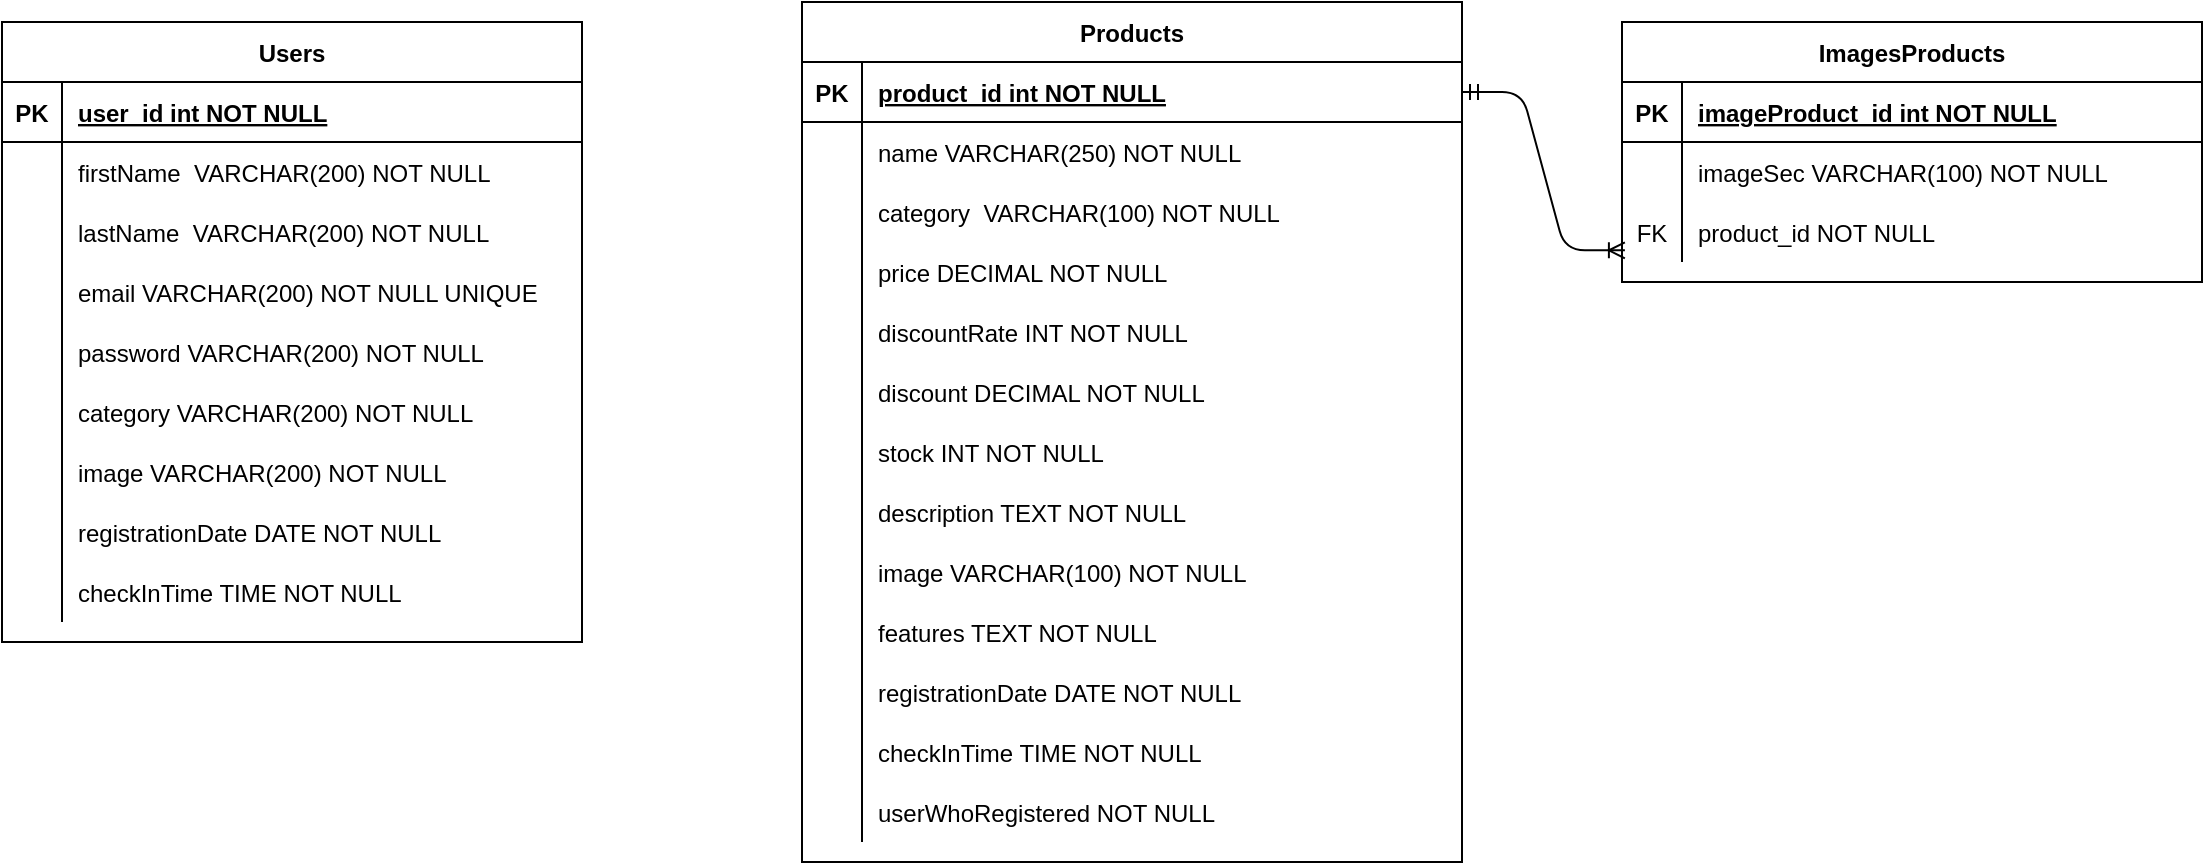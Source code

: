 <mxfile version="14.9.2" type="device"><diagram id="R2lEEEUBdFMjLlhIrx00" name="Page-1"><mxGraphModel dx="1848" dy="579" grid="1" gridSize="10" guides="1" tooltips="1" connect="1" arrows="1" fold="1" page="1" pageScale="1" pageWidth="850" pageHeight="1100" math="0" shadow="0" extFonts="Permanent Marker^https://fonts.googleapis.com/css?family=Permanent+Marker"><root><mxCell id="0"/><mxCell id="1" parent="0"/><mxCell id="C-vyLk0tnHw3VtMMgP7b-23" value="Users" style="shape=table;startSize=30;container=1;collapsible=1;childLayout=tableLayout;fixedRows=1;rowLines=0;fontStyle=1;align=center;resizeLast=1;" parent="1" vertex="1"><mxGeometry x="-10" y="120" width="290" height="310" as="geometry"/></mxCell><mxCell id="C-vyLk0tnHw3VtMMgP7b-24" value="" style="shape=partialRectangle;collapsible=0;dropTarget=0;pointerEvents=0;fillColor=none;points=[[0,0.5],[1,0.5]];portConstraint=eastwest;top=0;left=0;right=0;bottom=1;" parent="C-vyLk0tnHw3VtMMgP7b-23" vertex="1"><mxGeometry y="30" width="290" height="30" as="geometry"/></mxCell><mxCell id="C-vyLk0tnHw3VtMMgP7b-25" value="PK" style="shape=partialRectangle;overflow=hidden;connectable=0;fillColor=none;top=0;left=0;bottom=0;right=0;fontStyle=1;" parent="C-vyLk0tnHw3VtMMgP7b-24" vertex="1"><mxGeometry width="30" height="30" as="geometry"/></mxCell><mxCell id="C-vyLk0tnHw3VtMMgP7b-26" value="user_id int NOT NULL " style="shape=partialRectangle;overflow=hidden;connectable=0;fillColor=none;top=0;left=0;bottom=0;right=0;align=left;spacingLeft=6;fontStyle=5;" parent="C-vyLk0tnHw3VtMMgP7b-24" vertex="1"><mxGeometry x="30" width="260" height="30" as="geometry"/></mxCell><mxCell id="SjRYhdgU4XQCZVVR5Yip-3" value="" style="shape=partialRectangle;collapsible=0;dropTarget=0;pointerEvents=0;fillColor=none;top=0;left=0;bottom=0;right=0;points=[[0,0.5],[1,0.5]];portConstraint=eastwest;" vertex="1" parent="C-vyLk0tnHw3VtMMgP7b-23"><mxGeometry y="60" width="290" height="30" as="geometry"/></mxCell><mxCell id="SjRYhdgU4XQCZVVR5Yip-4" value="" style="shape=partialRectangle;connectable=0;fillColor=none;top=0;left=0;bottom=0;right=0;editable=1;overflow=hidden;" vertex="1" parent="SjRYhdgU4XQCZVVR5Yip-3"><mxGeometry width="30" height="30" as="geometry"/></mxCell><mxCell id="SjRYhdgU4XQCZVVR5Yip-5" value="firstName  VARCHAR(200) NOT NULL" style="shape=partialRectangle;connectable=0;fillColor=none;top=0;left=0;bottom=0;right=0;align=left;spacingLeft=6;overflow=hidden;" vertex="1" parent="SjRYhdgU4XQCZVVR5Yip-3"><mxGeometry x="30" width="260" height="30" as="geometry"/></mxCell><mxCell id="SjRYhdgU4XQCZVVR5Yip-7" value="" style="shape=partialRectangle;collapsible=0;dropTarget=0;pointerEvents=0;fillColor=none;top=0;left=0;bottom=0;right=0;points=[[0,0.5],[1,0.5]];portConstraint=eastwest;" vertex="1" parent="C-vyLk0tnHw3VtMMgP7b-23"><mxGeometry y="90" width="290" height="30" as="geometry"/></mxCell><mxCell id="SjRYhdgU4XQCZVVR5Yip-8" value="" style="shape=partialRectangle;connectable=0;fillColor=none;top=0;left=0;bottom=0;right=0;editable=1;overflow=hidden;" vertex="1" parent="SjRYhdgU4XQCZVVR5Yip-7"><mxGeometry width="30" height="30" as="geometry"/></mxCell><mxCell id="SjRYhdgU4XQCZVVR5Yip-9" value="lastName  VARCHAR(200) NOT NULL" style="shape=partialRectangle;connectable=0;fillColor=none;top=0;left=0;bottom=0;right=0;align=left;spacingLeft=6;overflow=hidden;" vertex="1" parent="SjRYhdgU4XQCZVVR5Yip-7"><mxGeometry x="30" width="260" height="30" as="geometry"/></mxCell><mxCell id="SjRYhdgU4XQCZVVR5Yip-10" value="" style="shape=partialRectangle;collapsible=0;dropTarget=0;pointerEvents=0;fillColor=none;top=0;left=0;bottom=0;right=0;points=[[0,0.5],[1,0.5]];portConstraint=eastwest;" vertex="1" parent="C-vyLk0tnHw3VtMMgP7b-23"><mxGeometry y="120" width="290" height="30" as="geometry"/></mxCell><mxCell id="SjRYhdgU4XQCZVVR5Yip-11" value="" style="shape=partialRectangle;connectable=0;fillColor=none;top=0;left=0;bottom=0;right=0;editable=1;overflow=hidden;" vertex="1" parent="SjRYhdgU4XQCZVVR5Yip-10"><mxGeometry width="30" height="30" as="geometry"/></mxCell><mxCell id="SjRYhdgU4XQCZVVR5Yip-12" value="email VARCHAR(200) NOT NULL UNIQUE" style="shape=partialRectangle;connectable=0;fillColor=none;top=0;left=0;bottom=0;right=0;align=left;spacingLeft=6;overflow=hidden;" vertex="1" parent="SjRYhdgU4XQCZVVR5Yip-10"><mxGeometry x="30" width="260" height="30" as="geometry"/></mxCell><mxCell id="SjRYhdgU4XQCZVVR5Yip-13" value="" style="shape=partialRectangle;collapsible=0;dropTarget=0;pointerEvents=0;fillColor=none;top=0;left=0;bottom=0;right=0;points=[[0,0.5],[1,0.5]];portConstraint=eastwest;" vertex="1" parent="C-vyLk0tnHw3VtMMgP7b-23"><mxGeometry y="150" width="290" height="30" as="geometry"/></mxCell><mxCell id="SjRYhdgU4XQCZVVR5Yip-14" value="" style="shape=partialRectangle;connectable=0;fillColor=none;top=0;left=0;bottom=0;right=0;editable=1;overflow=hidden;" vertex="1" parent="SjRYhdgU4XQCZVVR5Yip-13"><mxGeometry width="30" height="30" as="geometry"/></mxCell><mxCell id="SjRYhdgU4XQCZVVR5Yip-15" value="password VARCHAR(200) NOT NULL" style="shape=partialRectangle;connectable=0;fillColor=none;top=0;left=0;bottom=0;right=0;align=left;spacingLeft=6;overflow=hidden;" vertex="1" parent="SjRYhdgU4XQCZVVR5Yip-13"><mxGeometry x="30" width="260" height="30" as="geometry"/></mxCell><mxCell id="SjRYhdgU4XQCZVVR5Yip-16" value="" style="shape=partialRectangle;collapsible=0;dropTarget=0;pointerEvents=0;fillColor=none;top=0;left=0;bottom=0;right=0;points=[[0,0.5],[1,0.5]];portConstraint=eastwest;" vertex="1" parent="C-vyLk0tnHw3VtMMgP7b-23"><mxGeometry y="180" width="290" height="30" as="geometry"/></mxCell><mxCell id="SjRYhdgU4XQCZVVR5Yip-17" value="" style="shape=partialRectangle;connectable=0;fillColor=none;top=0;left=0;bottom=0;right=0;editable=1;overflow=hidden;" vertex="1" parent="SjRYhdgU4XQCZVVR5Yip-16"><mxGeometry width="30" height="30" as="geometry"/></mxCell><mxCell id="SjRYhdgU4XQCZVVR5Yip-18" value="category VARCHAR(200) NOT NULL" style="shape=partialRectangle;connectable=0;fillColor=none;top=0;left=0;bottom=0;right=0;align=left;spacingLeft=6;overflow=hidden;" vertex="1" parent="SjRYhdgU4XQCZVVR5Yip-16"><mxGeometry x="30" width="260" height="30" as="geometry"/></mxCell><mxCell id="C-vyLk0tnHw3VtMMgP7b-27" value="" style="shape=partialRectangle;collapsible=0;dropTarget=0;pointerEvents=0;fillColor=none;points=[[0,0.5],[1,0.5]];portConstraint=eastwest;top=0;left=0;right=0;bottom=0;" parent="C-vyLk0tnHw3VtMMgP7b-23" vertex="1"><mxGeometry y="210" width="290" height="30" as="geometry"/></mxCell><mxCell id="C-vyLk0tnHw3VtMMgP7b-28" value="" style="shape=partialRectangle;overflow=hidden;connectable=0;fillColor=none;top=0;left=0;bottom=0;right=0;" parent="C-vyLk0tnHw3VtMMgP7b-27" vertex="1"><mxGeometry width="30" height="30" as="geometry"/></mxCell><mxCell id="C-vyLk0tnHw3VtMMgP7b-29" value="image VARCHAR(200) NOT NULL" style="shape=partialRectangle;overflow=hidden;connectable=0;fillColor=none;top=0;left=0;bottom=0;right=0;align=left;spacingLeft=6;" parent="C-vyLk0tnHw3VtMMgP7b-27" vertex="1"><mxGeometry x="30" width="260" height="30" as="geometry"/></mxCell><mxCell id="SjRYhdgU4XQCZVVR5Yip-42" value="" style="shape=partialRectangle;collapsible=0;dropTarget=0;pointerEvents=0;fillColor=none;top=0;left=0;bottom=0;right=0;points=[[0,0.5],[1,0.5]];portConstraint=eastwest;" vertex="1" parent="C-vyLk0tnHw3VtMMgP7b-23"><mxGeometry y="240" width="290" height="30" as="geometry"/></mxCell><mxCell id="SjRYhdgU4XQCZVVR5Yip-43" value="" style="shape=partialRectangle;connectable=0;fillColor=none;top=0;left=0;bottom=0;right=0;editable=1;overflow=hidden;" vertex="1" parent="SjRYhdgU4XQCZVVR5Yip-42"><mxGeometry width="30" height="30" as="geometry"/></mxCell><mxCell id="SjRYhdgU4XQCZVVR5Yip-44" value="registrationDate DATE NOT NULL" style="shape=partialRectangle;connectable=0;fillColor=none;top=0;left=0;bottom=0;right=0;align=left;spacingLeft=6;overflow=hidden;" vertex="1" parent="SjRYhdgU4XQCZVVR5Yip-42"><mxGeometry x="30" width="260" height="30" as="geometry"/></mxCell><mxCell id="SjRYhdgU4XQCZVVR5Yip-45" value="" style="shape=partialRectangle;collapsible=0;dropTarget=0;pointerEvents=0;fillColor=none;top=0;left=0;bottom=0;right=0;points=[[0,0.5],[1,0.5]];portConstraint=eastwest;" vertex="1" parent="C-vyLk0tnHw3VtMMgP7b-23"><mxGeometry y="270" width="290" height="30" as="geometry"/></mxCell><mxCell id="SjRYhdgU4XQCZVVR5Yip-46" value="" style="shape=partialRectangle;connectable=0;fillColor=none;top=0;left=0;bottom=0;right=0;editable=1;overflow=hidden;" vertex="1" parent="SjRYhdgU4XQCZVVR5Yip-45"><mxGeometry width="30" height="30" as="geometry"/></mxCell><mxCell id="SjRYhdgU4XQCZVVR5Yip-47" value="checkInTime TIME NOT NULL" style="shape=partialRectangle;connectable=0;fillColor=none;top=0;left=0;bottom=0;right=0;align=left;spacingLeft=6;overflow=hidden;" vertex="1" parent="SjRYhdgU4XQCZVVR5Yip-45"><mxGeometry x="30" width="260" height="30" as="geometry"/></mxCell><mxCell id="SjRYhdgU4XQCZVVR5Yip-132" value="Products" style="shape=table;startSize=30;container=1;collapsible=1;childLayout=tableLayout;fixedRows=1;rowLines=0;fontStyle=1;align=center;resizeLast=1;" vertex="1" parent="1"><mxGeometry x="390" y="110" width="330" height="430" as="geometry"/></mxCell><mxCell id="SjRYhdgU4XQCZVVR5Yip-133" value="" style="shape=partialRectangle;collapsible=0;dropTarget=0;pointerEvents=0;fillColor=none;points=[[0,0.5],[1,0.5]];portConstraint=eastwest;top=0;left=0;right=0;bottom=1;" vertex="1" parent="SjRYhdgU4XQCZVVR5Yip-132"><mxGeometry y="30" width="330" height="30" as="geometry"/></mxCell><mxCell id="SjRYhdgU4XQCZVVR5Yip-134" value="PK" style="shape=partialRectangle;overflow=hidden;connectable=0;fillColor=none;top=0;left=0;bottom=0;right=0;fontStyle=1;" vertex="1" parent="SjRYhdgU4XQCZVVR5Yip-133"><mxGeometry width="30" height="30" as="geometry"/></mxCell><mxCell id="SjRYhdgU4XQCZVVR5Yip-135" value="product_id int NOT NULL " style="shape=partialRectangle;overflow=hidden;connectable=0;fillColor=none;top=0;left=0;bottom=0;right=0;align=left;spacingLeft=6;fontStyle=5;" vertex="1" parent="SjRYhdgU4XQCZVVR5Yip-133"><mxGeometry x="30" width="300" height="30" as="geometry"/></mxCell><mxCell id="SjRYhdgU4XQCZVVR5Yip-136" value="" style="shape=partialRectangle;collapsible=0;dropTarget=0;pointerEvents=0;fillColor=none;top=0;left=0;bottom=0;right=0;points=[[0,0.5],[1,0.5]];portConstraint=eastwest;" vertex="1" parent="SjRYhdgU4XQCZVVR5Yip-132"><mxGeometry y="60" width="330" height="30" as="geometry"/></mxCell><mxCell id="SjRYhdgU4XQCZVVR5Yip-137" value="" style="shape=partialRectangle;connectable=0;fillColor=none;top=0;left=0;bottom=0;right=0;editable=1;overflow=hidden;" vertex="1" parent="SjRYhdgU4XQCZVVR5Yip-136"><mxGeometry width="30" height="30" as="geometry"/></mxCell><mxCell id="SjRYhdgU4XQCZVVR5Yip-138" value="name VARCHAR(250) NOT NULL" style="shape=partialRectangle;connectable=0;fillColor=none;top=0;left=0;bottom=0;right=0;align=left;spacingLeft=6;overflow=hidden;" vertex="1" parent="SjRYhdgU4XQCZVVR5Yip-136"><mxGeometry x="30" width="300" height="30" as="geometry"/></mxCell><mxCell id="SjRYhdgU4XQCZVVR5Yip-139" value="" style="shape=partialRectangle;collapsible=0;dropTarget=0;pointerEvents=0;fillColor=none;top=0;left=0;bottom=0;right=0;points=[[0,0.5],[1,0.5]];portConstraint=eastwest;" vertex="1" parent="SjRYhdgU4XQCZVVR5Yip-132"><mxGeometry y="90" width="330" height="30" as="geometry"/></mxCell><mxCell id="SjRYhdgU4XQCZVVR5Yip-140" value="" style="shape=partialRectangle;connectable=0;fillColor=none;top=0;left=0;bottom=0;right=0;editable=1;overflow=hidden;" vertex="1" parent="SjRYhdgU4XQCZVVR5Yip-139"><mxGeometry width="30" height="30" as="geometry"/></mxCell><mxCell id="SjRYhdgU4XQCZVVR5Yip-141" value="category  VARCHAR(100) NOT NULL" style="shape=partialRectangle;connectable=0;fillColor=none;top=0;left=0;bottom=0;right=0;align=left;spacingLeft=6;overflow=hidden;" vertex="1" parent="SjRYhdgU4XQCZVVR5Yip-139"><mxGeometry x="30" width="300" height="30" as="geometry"/></mxCell><mxCell id="SjRYhdgU4XQCZVVR5Yip-142" value="" style="shape=partialRectangle;collapsible=0;dropTarget=0;pointerEvents=0;fillColor=none;top=0;left=0;bottom=0;right=0;points=[[0,0.5],[1,0.5]];portConstraint=eastwest;" vertex="1" parent="SjRYhdgU4XQCZVVR5Yip-132"><mxGeometry y="120" width="330" height="30" as="geometry"/></mxCell><mxCell id="SjRYhdgU4XQCZVVR5Yip-143" value="" style="shape=partialRectangle;connectable=0;fillColor=none;top=0;left=0;bottom=0;right=0;editable=1;overflow=hidden;" vertex="1" parent="SjRYhdgU4XQCZVVR5Yip-142"><mxGeometry width="30" height="30" as="geometry"/></mxCell><mxCell id="SjRYhdgU4XQCZVVR5Yip-144" value="price DECIMAL NOT NULL " style="shape=partialRectangle;connectable=0;fillColor=none;top=0;left=0;bottom=0;right=0;align=left;spacingLeft=6;overflow=hidden;" vertex="1" parent="SjRYhdgU4XQCZVVR5Yip-142"><mxGeometry x="30" width="300" height="30" as="geometry"/></mxCell><mxCell id="SjRYhdgU4XQCZVVR5Yip-145" value="" style="shape=partialRectangle;collapsible=0;dropTarget=0;pointerEvents=0;fillColor=none;top=0;left=0;bottom=0;right=0;points=[[0,0.5],[1,0.5]];portConstraint=eastwest;" vertex="1" parent="SjRYhdgU4XQCZVVR5Yip-132"><mxGeometry y="150" width="330" height="30" as="geometry"/></mxCell><mxCell id="SjRYhdgU4XQCZVVR5Yip-146" value="" style="shape=partialRectangle;connectable=0;fillColor=none;top=0;left=0;bottom=0;right=0;editable=1;overflow=hidden;" vertex="1" parent="SjRYhdgU4XQCZVVR5Yip-145"><mxGeometry width="30" height="30" as="geometry"/></mxCell><mxCell id="SjRYhdgU4XQCZVVR5Yip-147" value="discountRate INT NOT NULL" style="shape=partialRectangle;connectable=0;fillColor=none;top=0;left=0;bottom=0;right=0;align=left;spacingLeft=6;overflow=hidden;" vertex="1" parent="SjRYhdgU4XQCZVVR5Yip-145"><mxGeometry x="30" width="300" height="30" as="geometry"/></mxCell><mxCell id="SjRYhdgU4XQCZVVR5Yip-148" value="" style="shape=partialRectangle;collapsible=0;dropTarget=0;pointerEvents=0;fillColor=none;top=0;left=0;bottom=0;right=0;points=[[0,0.5],[1,0.5]];portConstraint=eastwest;" vertex="1" parent="SjRYhdgU4XQCZVVR5Yip-132"><mxGeometry y="180" width="330" height="30" as="geometry"/></mxCell><mxCell id="SjRYhdgU4XQCZVVR5Yip-149" value="" style="shape=partialRectangle;connectable=0;fillColor=none;top=0;left=0;bottom=0;right=0;editable=1;overflow=hidden;" vertex="1" parent="SjRYhdgU4XQCZVVR5Yip-148"><mxGeometry width="30" height="30" as="geometry"/></mxCell><mxCell id="SjRYhdgU4XQCZVVR5Yip-150" value="discount DECIMAL NOT NULL" style="shape=partialRectangle;connectable=0;fillColor=none;top=0;left=0;bottom=0;right=0;align=left;spacingLeft=6;overflow=hidden;" vertex="1" parent="SjRYhdgU4XQCZVVR5Yip-148"><mxGeometry x="30" width="300" height="30" as="geometry"/></mxCell><mxCell id="SjRYhdgU4XQCZVVR5Yip-151" value="" style="shape=partialRectangle;collapsible=0;dropTarget=0;pointerEvents=0;fillColor=none;points=[[0,0.5],[1,0.5]];portConstraint=eastwest;top=0;left=0;right=0;bottom=0;" vertex="1" parent="SjRYhdgU4XQCZVVR5Yip-132"><mxGeometry y="210" width="330" height="30" as="geometry"/></mxCell><mxCell id="SjRYhdgU4XQCZVVR5Yip-152" value="" style="shape=partialRectangle;overflow=hidden;connectable=0;fillColor=none;top=0;left=0;bottom=0;right=0;" vertex="1" parent="SjRYhdgU4XQCZVVR5Yip-151"><mxGeometry width="30" height="30" as="geometry"/></mxCell><mxCell id="SjRYhdgU4XQCZVVR5Yip-153" value="stock INT NOT NULL" style="shape=partialRectangle;overflow=hidden;connectable=0;fillColor=none;top=0;left=0;bottom=0;right=0;align=left;spacingLeft=6;" vertex="1" parent="SjRYhdgU4XQCZVVR5Yip-151"><mxGeometry x="30" width="300" height="30" as="geometry"/></mxCell><mxCell id="SjRYhdgU4XQCZVVR5Yip-191" value="" style="shape=partialRectangle;collapsible=0;dropTarget=0;pointerEvents=0;fillColor=none;top=0;left=0;bottom=0;right=0;points=[[0,0.5],[1,0.5]];portConstraint=eastwest;" vertex="1" parent="SjRYhdgU4XQCZVVR5Yip-132"><mxGeometry y="240" width="330" height="30" as="geometry"/></mxCell><mxCell id="SjRYhdgU4XQCZVVR5Yip-192" value="" style="shape=partialRectangle;connectable=0;fillColor=none;top=0;left=0;bottom=0;right=0;editable=1;overflow=hidden;" vertex="1" parent="SjRYhdgU4XQCZVVR5Yip-191"><mxGeometry width="30" height="30" as="geometry"/></mxCell><mxCell id="SjRYhdgU4XQCZVVR5Yip-193" value="description TEXT NOT NULL" style="shape=partialRectangle;connectable=0;fillColor=none;top=0;left=0;bottom=0;right=0;align=left;spacingLeft=6;overflow=hidden;" vertex="1" parent="SjRYhdgU4XQCZVVR5Yip-191"><mxGeometry x="30" width="300" height="30" as="geometry"/></mxCell><mxCell id="SjRYhdgU4XQCZVVR5Yip-194" value="" style="shape=partialRectangle;collapsible=0;dropTarget=0;pointerEvents=0;fillColor=none;top=0;left=0;bottom=0;right=0;points=[[0,0.5],[1,0.5]];portConstraint=eastwest;" vertex="1" parent="SjRYhdgU4XQCZVVR5Yip-132"><mxGeometry y="270" width="330" height="30" as="geometry"/></mxCell><mxCell id="SjRYhdgU4XQCZVVR5Yip-195" value="" style="shape=partialRectangle;connectable=0;fillColor=none;top=0;left=0;bottom=0;right=0;editable=1;overflow=hidden;" vertex="1" parent="SjRYhdgU4XQCZVVR5Yip-194"><mxGeometry width="30" height="30" as="geometry"/></mxCell><mxCell id="SjRYhdgU4XQCZVVR5Yip-196" value="image VARCHAR(100) NOT NULL" style="shape=partialRectangle;connectable=0;fillColor=none;top=0;left=0;bottom=0;right=0;align=left;spacingLeft=6;overflow=hidden;" vertex="1" parent="SjRYhdgU4XQCZVVR5Yip-194"><mxGeometry x="30" width="300" height="30" as="geometry"/></mxCell><mxCell id="SjRYhdgU4XQCZVVR5Yip-197" value="" style="shape=partialRectangle;collapsible=0;dropTarget=0;pointerEvents=0;fillColor=none;top=0;left=0;bottom=0;right=0;points=[[0,0.5],[1,0.5]];portConstraint=eastwest;" vertex="1" parent="SjRYhdgU4XQCZVVR5Yip-132"><mxGeometry y="300" width="330" height="30" as="geometry"/></mxCell><mxCell id="SjRYhdgU4XQCZVVR5Yip-198" value="" style="shape=partialRectangle;connectable=0;fillColor=none;top=0;left=0;bottom=0;right=0;editable=1;overflow=hidden;" vertex="1" parent="SjRYhdgU4XQCZVVR5Yip-197"><mxGeometry width="30" height="30" as="geometry"/></mxCell><mxCell id="SjRYhdgU4XQCZVVR5Yip-199" value="features TEXT NOT NULL" style="shape=partialRectangle;connectable=0;fillColor=none;top=0;left=0;bottom=0;right=0;align=left;spacingLeft=6;overflow=hidden;" vertex="1" parent="SjRYhdgU4XQCZVVR5Yip-197"><mxGeometry x="30" width="300" height="30" as="geometry"/></mxCell><mxCell id="SjRYhdgU4XQCZVVR5Yip-154" value="" style="shape=partialRectangle;collapsible=0;dropTarget=0;pointerEvents=0;fillColor=none;top=0;left=0;bottom=0;right=0;points=[[0,0.5],[1,0.5]];portConstraint=eastwest;" vertex="1" parent="SjRYhdgU4XQCZVVR5Yip-132"><mxGeometry y="330" width="330" height="30" as="geometry"/></mxCell><mxCell id="SjRYhdgU4XQCZVVR5Yip-155" value="" style="shape=partialRectangle;connectable=0;fillColor=none;top=0;left=0;bottom=0;right=0;editable=1;overflow=hidden;" vertex="1" parent="SjRYhdgU4XQCZVVR5Yip-154"><mxGeometry width="30" height="30" as="geometry"/></mxCell><mxCell id="SjRYhdgU4XQCZVVR5Yip-156" value="registrationDate DATE NOT NULL" style="shape=partialRectangle;connectable=0;fillColor=none;top=0;left=0;bottom=0;right=0;align=left;spacingLeft=6;overflow=hidden;" vertex="1" parent="SjRYhdgU4XQCZVVR5Yip-154"><mxGeometry x="30" width="300" height="30" as="geometry"/></mxCell><mxCell id="SjRYhdgU4XQCZVVR5Yip-157" value="" style="shape=partialRectangle;collapsible=0;dropTarget=0;pointerEvents=0;fillColor=none;top=0;left=0;bottom=0;right=0;points=[[0,0.5],[1,0.5]];portConstraint=eastwest;" vertex="1" parent="SjRYhdgU4XQCZVVR5Yip-132"><mxGeometry y="360" width="330" height="30" as="geometry"/></mxCell><mxCell id="SjRYhdgU4XQCZVVR5Yip-158" value="" style="shape=partialRectangle;connectable=0;fillColor=none;top=0;left=0;bottom=0;right=0;editable=1;overflow=hidden;" vertex="1" parent="SjRYhdgU4XQCZVVR5Yip-157"><mxGeometry width="30" height="30" as="geometry"/></mxCell><mxCell id="SjRYhdgU4XQCZVVR5Yip-159" value="checkInTime TIME NOT NULL" style="shape=partialRectangle;connectable=0;fillColor=none;top=0;left=0;bottom=0;right=0;align=left;spacingLeft=6;overflow=hidden;" vertex="1" parent="SjRYhdgU4XQCZVVR5Yip-157"><mxGeometry x="30" width="300" height="30" as="geometry"/></mxCell><mxCell id="SjRYhdgU4XQCZVVR5Yip-200" value="" style="shape=partialRectangle;collapsible=0;dropTarget=0;pointerEvents=0;fillColor=none;top=0;left=0;bottom=0;right=0;points=[[0,0.5],[1,0.5]];portConstraint=eastwest;" vertex="1" parent="SjRYhdgU4XQCZVVR5Yip-132"><mxGeometry y="390" width="330" height="30" as="geometry"/></mxCell><mxCell id="SjRYhdgU4XQCZVVR5Yip-201" value="" style="shape=partialRectangle;connectable=0;fillColor=none;top=0;left=0;bottom=0;right=0;editable=1;overflow=hidden;" vertex="1" parent="SjRYhdgU4XQCZVVR5Yip-200"><mxGeometry width="30" height="30" as="geometry"/></mxCell><mxCell id="SjRYhdgU4XQCZVVR5Yip-202" value="userWhoRegistered NOT NULL" style="shape=partialRectangle;connectable=0;fillColor=none;top=0;left=0;bottom=0;right=0;align=left;spacingLeft=6;overflow=hidden;" vertex="1" parent="SjRYhdgU4XQCZVVR5Yip-200"><mxGeometry x="30" width="300" height="30" as="geometry"/></mxCell><mxCell id="SjRYhdgU4XQCZVVR5Yip-160" value="ImagesProducts" style="shape=table;startSize=30;container=1;collapsible=1;childLayout=tableLayout;fixedRows=1;rowLines=0;fontStyle=1;align=center;resizeLast=1;" vertex="1" parent="1"><mxGeometry x="800" y="120" width="290" height="130" as="geometry"/></mxCell><mxCell id="SjRYhdgU4XQCZVVR5Yip-161" value="" style="shape=partialRectangle;collapsible=0;dropTarget=0;pointerEvents=0;fillColor=none;points=[[0,0.5],[1,0.5]];portConstraint=eastwest;top=0;left=0;right=0;bottom=1;" vertex="1" parent="SjRYhdgU4XQCZVVR5Yip-160"><mxGeometry y="30" width="290" height="30" as="geometry"/></mxCell><mxCell id="SjRYhdgU4XQCZVVR5Yip-162" value="PK" style="shape=partialRectangle;overflow=hidden;connectable=0;fillColor=none;top=0;left=0;bottom=0;right=0;fontStyle=1;" vertex="1" parent="SjRYhdgU4XQCZVVR5Yip-161"><mxGeometry width="30" height="30" as="geometry"/></mxCell><mxCell id="SjRYhdgU4XQCZVVR5Yip-163" value="imageProduct_id int NOT NULL " style="shape=partialRectangle;overflow=hidden;connectable=0;fillColor=none;top=0;left=0;bottom=0;right=0;align=left;spacingLeft=6;fontStyle=5;" vertex="1" parent="SjRYhdgU4XQCZVVR5Yip-161"><mxGeometry x="30" width="260" height="30" as="geometry"/></mxCell><mxCell id="SjRYhdgU4XQCZVVR5Yip-179" value="" style="shape=partialRectangle;collapsible=0;dropTarget=0;pointerEvents=0;fillColor=none;points=[[0,0.5],[1,0.5]];portConstraint=eastwest;top=0;left=0;right=0;bottom=0;" vertex="1" parent="SjRYhdgU4XQCZVVR5Yip-160"><mxGeometry y="60" width="290" height="30" as="geometry"/></mxCell><mxCell id="SjRYhdgU4XQCZVVR5Yip-180" value="" style="shape=partialRectangle;overflow=hidden;connectable=0;fillColor=none;top=0;left=0;bottom=0;right=0;" vertex="1" parent="SjRYhdgU4XQCZVVR5Yip-179"><mxGeometry width="30" height="30" as="geometry"/></mxCell><mxCell id="SjRYhdgU4XQCZVVR5Yip-181" value="imageSec VARCHAR(100) NOT NULL" style="shape=partialRectangle;overflow=hidden;connectable=0;fillColor=none;top=0;left=0;bottom=0;right=0;align=left;spacingLeft=6;" vertex="1" parent="SjRYhdgU4XQCZVVR5Yip-179"><mxGeometry x="30" width="260" height="30" as="geometry"/></mxCell><mxCell id="SjRYhdgU4XQCZVVR5Yip-188" value="" style="shape=partialRectangle;collapsible=0;dropTarget=0;pointerEvents=0;fillColor=none;top=0;left=0;bottom=0;right=0;points=[[0,0.5],[1,0.5]];portConstraint=eastwest;" vertex="1" parent="SjRYhdgU4XQCZVVR5Yip-160"><mxGeometry y="90" width="290" height="30" as="geometry"/></mxCell><mxCell id="SjRYhdgU4XQCZVVR5Yip-189" value="FK" style="shape=partialRectangle;connectable=0;fillColor=none;top=0;left=0;bottom=0;right=0;fontStyle=0;overflow=hidden;" vertex="1" parent="SjRYhdgU4XQCZVVR5Yip-188"><mxGeometry width="30" height="30" as="geometry"/></mxCell><mxCell id="SjRYhdgU4XQCZVVR5Yip-190" value="product_id NOT NULL" style="shape=partialRectangle;connectable=0;fillColor=none;top=0;left=0;bottom=0;right=0;align=left;spacingLeft=6;fontStyle=0;overflow=hidden;" vertex="1" parent="SjRYhdgU4XQCZVVR5Yip-188"><mxGeometry x="30" width="260" height="30" as="geometry"/></mxCell><mxCell id="SjRYhdgU4XQCZVVR5Yip-203" value="" style="edgeStyle=entityRelationEdgeStyle;fontSize=12;html=1;endArrow=ERoneToMany;startArrow=ERmandOne;exitX=1;exitY=0.5;exitDx=0;exitDy=0;entryX=0.005;entryY=0.806;entryDx=0;entryDy=0;entryPerimeter=0;" edge="1" parent="1" source="SjRYhdgU4XQCZVVR5Yip-133" target="SjRYhdgU4XQCZVVR5Yip-188"><mxGeometry width="100" height="100" relative="1" as="geometry"><mxPoint x="730" y="380" as="sourcePoint"/><mxPoint x="830" y="280" as="targetPoint"/></mxGeometry></mxCell></root></mxGraphModel></diagram></mxfile>